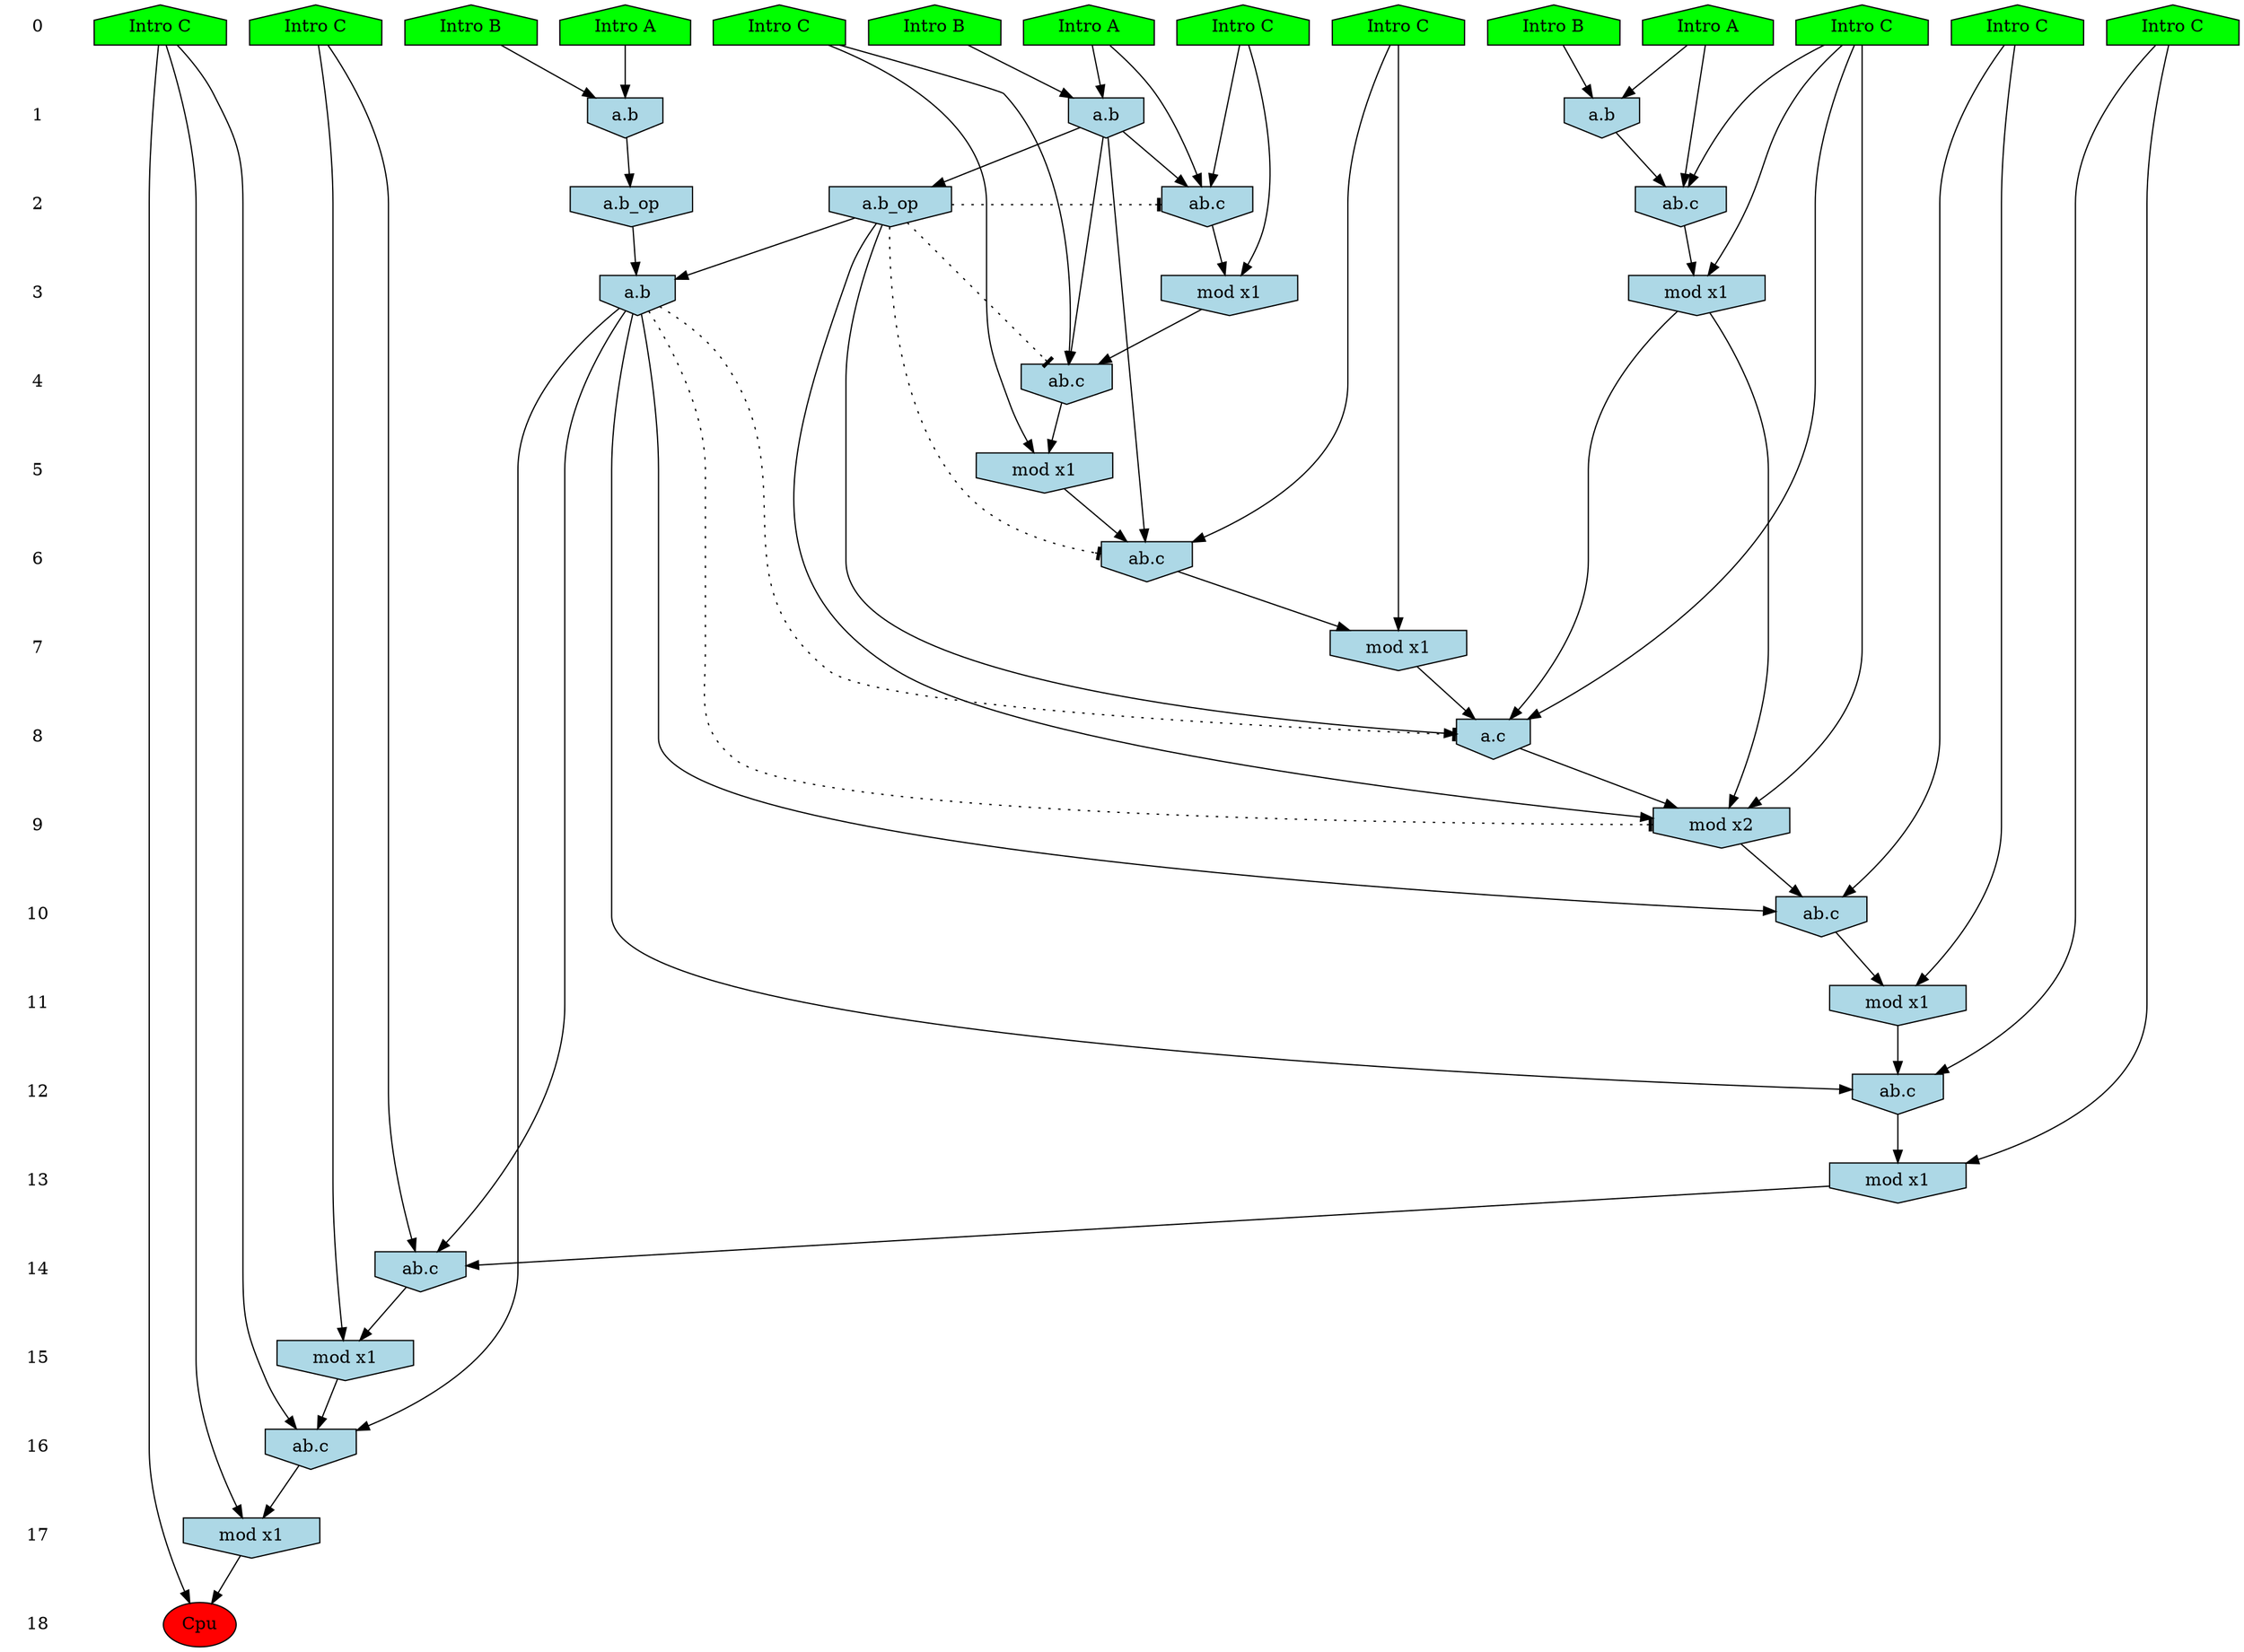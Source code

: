 /* Compression of 1 causal flows obtained in average at 1.713918E+01 t.u */
/* Compressed causal flows were: [2997] */
digraph G{
 ranksep=.5 ; 
{ rank = same ; "0" [shape=plaintext] ; node_1 [label ="Intro B", shape=house, style=filled, fillcolor=green] ;
node_2 [label ="Intro B", shape=house, style=filled, fillcolor=green] ;
node_3 [label ="Intro A", shape=house, style=filled, fillcolor=green] ;
node_4 [label ="Intro B", shape=house, style=filled, fillcolor=green] ;
node_5 [label ="Intro A", shape=house, style=filled, fillcolor=green] ;
node_6 [label ="Intro A", shape=house, style=filled, fillcolor=green] ;
node_7 [label ="Intro C", shape=house, style=filled, fillcolor=green] ;
node_8 [label ="Intro C", shape=house, style=filled, fillcolor=green] ;
node_9 [label ="Intro C", shape=house, style=filled, fillcolor=green] ;
node_10 [label ="Intro C", shape=house, style=filled, fillcolor=green] ;
node_11 [label ="Intro C", shape=house, style=filled, fillcolor=green] ;
node_12 [label ="Intro C", shape=house, style=filled, fillcolor=green] ;
node_13 [label ="Intro C", shape=house, style=filled, fillcolor=green] ;
node_14 [label ="Intro C", shape=house, style=filled, fillcolor=green] ;
}
{ rank = same ; "1" [shape=plaintext] ; node_15 [label="a.b", shape=invhouse, style=filled, fillcolor = lightblue] ;
node_17 [label="a.b", shape=invhouse, style=filled, fillcolor = lightblue] ;
node_22 [label="a.b", shape=invhouse, style=filled, fillcolor = lightblue] ;
}
{ rank = same ; "2" [shape=plaintext] ; node_16 [label="ab.c", shape=invhouse, style=filled, fillcolor = lightblue] ;
node_19 [label="ab.c", shape=invhouse, style=filled, fillcolor = lightblue] ;
node_26 [label="a.b_op", shape=invhouse, style=filled, fillcolor = lightblue] ;
node_29 [label="a.b_op", shape=invhouse, style=filled, fillcolor = lightblue] ;
}
{ rank = same ; "3" [shape=plaintext] ; node_18 [label="mod x1", shape=invhouse, style=filled, fillcolor = lightblue] ;
node_20 [label="mod x1", shape=invhouse, style=filled, fillcolor = lightblue] ;
node_30 [label="a.b", shape=invhouse, style=filled, fillcolor = lightblue] ;
}
{ rank = same ; "4" [shape=plaintext] ; node_21 [label="ab.c", shape=invhouse, style=filled, fillcolor = lightblue] ;
}
{ rank = same ; "5" [shape=plaintext] ; node_23 [label="mod x1", shape=invhouse, style=filled, fillcolor = lightblue] ;
}
{ rank = same ; "6" [shape=plaintext] ; node_24 [label="ab.c", shape=invhouse, style=filled, fillcolor = lightblue] ;
}
{ rank = same ; "7" [shape=plaintext] ; node_25 [label="mod x1", shape=invhouse, style=filled, fillcolor = lightblue] ;
}
{ rank = same ; "8" [shape=plaintext] ; node_27 [label="a.c", shape=invhouse, style=filled, fillcolor = lightblue] ;
}
{ rank = same ; "9" [shape=plaintext] ; node_28 [label="mod x2", shape=invhouse, style=filled, fillcolor = lightblue] ;
}
{ rank = same ; "10" [shape=plaintext] ; node_31 [label="ab.c", shape=invhouse, style=filled, fillcolor = lightblue] ;
}
{ rank = same ; "11" [shape=plaintext] ; node_32 [label="mod x1", shape=invhouse, style=filled, fillcolor = lightblue] ;
}
{ rank = same ; "12" [shape=plaintext] ; node_33 [label="ab.c", shape=invhouse, style=filled, fillcolor = lightblue] ;
}
{ rank = same ; "13" [shape=plaintext] ; node_34 [label="mod x1", shape=invhouse, style=filled, fillcolor = lightblue] ;
}
{ rank = same ; "14" [shape=plaintext] ; node_35 [label="ab.c", shape=invhouse, style=filled, fillcolor = lightblue] ;
}
{ rank = same ; "15" [shape=plaintext] ; node_36 [label="mod x1", shape=invhouse, style=filled, fillcolor = lightblue] ;
}
{ rank = same ; "16" [shape=plaintext] ; node_37 [label="ab.c", shape=invhouse, style=filled, fillcolor = lightblue] ;
}
{ rank = same ; "17" [shape=plaintext] ; node_38 [label="mod x1", shape=invhouse, style=filled, fillcolor = lightblue] ;
}
{ rank = same ; "18" [shape=plaintext] ; node_39 [label ="Cpu", style=filled, fillcolor=red] ;
}
"0" -> "1" [style="invis"]; 
"1" -> "2" [style="invis"]; 
"2" -> "3" [style="invis"]; 
"3" -> "4" [style="invis"]; 
"4" -> "5" [style="invis"]; 
"5" -> "6" [style="invis"]; 
"6" -> "7" [style="invis"]; 
"7" -> "8" [style="invis"]; 
"8" -> "9" [style="invis"]; 
"9" -> "10" [style="invis"]; 
"10" -> "11" [style="invis"]; 
"11" -> "12" [style="invis"]; 
"12" -> "13" [style="invis"]; 
"13" -> "14" [style="invis"]; 
"14" -> "15" [style="invis"]; 
"15" -> "16" [style="invis"]; 
"16" -> "17" [style="invis"]; 
"17" -> "18" [style="invis"]; 
node_3 -> node_15
node_4 -> node_15
node_3 -> node_16
node_7 -> node_16
node_15 -> node_16
node_1 -> node_17
node_6 -> node_17
node_7 -> node_18
node_16 -> node_18
node_6 -> node_19
node_11 -> node_19
node_17 -> node_19
node_11 -> node_20
node_19 -> node_20
node_8 -> node_21
node_17 -> node_21
node_20 -> node_21
node_2 -> node_22
node_5 -> node_22
node_8 -> node_23
node_21 -> node_23
node_14 -> node_24
node_17 -> node_24
node_23 -> node_24
node_14 -> node_25
node_24 -> node_25
node_17 -> node_26
node_7 -> node_27
node_18 -> node_27
node_25 -> node_27
node_26 -> node_27
node_7 -> node_28
node_18 -> node_28
node_26 -> node_28
node_27 -> node_28
node_22 -> node_29
node_26 -> node_30
node_29 -> node_30
node_9 -> node_31
node_28 -> node_31
node_30 -> node_31
node_9 -> node_32
node_31 -> node_32
node_12 -> node_33
node_30 -> node_33
node_32 -> node_33
node_12 -> node_34
node_33 -> node_34
node_13 -> node_35
node_30 -> node_35
node_34 -> node_35
node_13 -> node_36
node_35 -> node_36
node_10 -> node_37
node_30 -> node_37
node_36 -> node_37
node_10 -> node_38
node_37 -> node_38
node_10 -> node_39
node_38 -> node_39
node_26 -> node_24 [style=dotted, arrowhead = tee] 
node_26 -> node_21 [style=dotted, arrowhead = tee] 
node_26 -> node_19 [style=dotted, arrowhead = tee] 
node_30 -> node_28 [style=dotted, arrowhead = tee] 
node_30 -> node_27 [style=dotted, arrowhead = tee] 
}
/*
 Dot generation time: 0.000179
*/